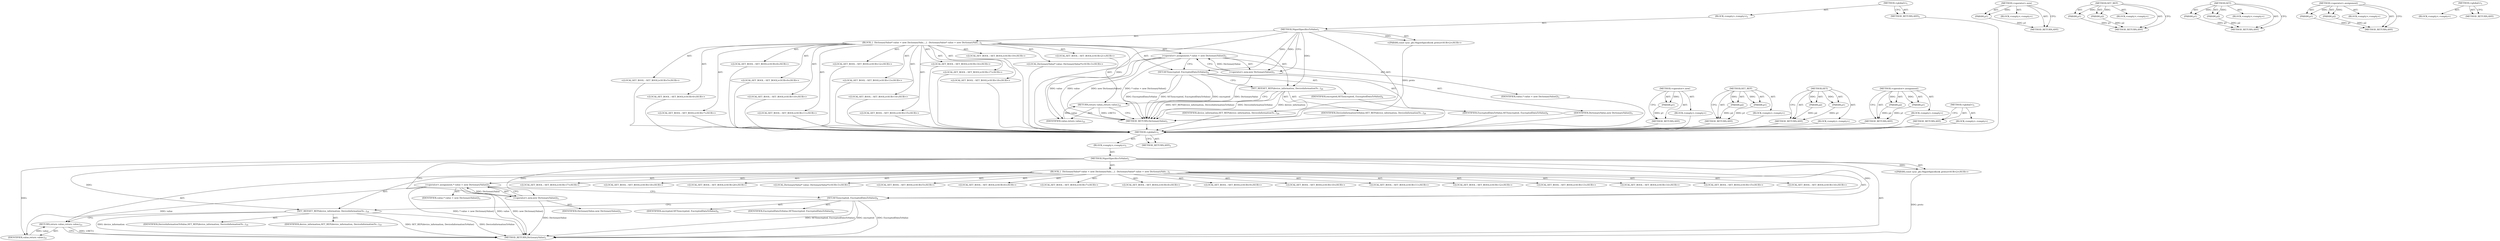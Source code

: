 digraph "&lt;global&gt;" {
vulnerable_6 [label=<(METHOD,&lt;global&gt;)<SUB>1</SUB>>];
vulnerable_7 [label=<(BLOCK,&lt;empty&gt;,&lt;empty&gt;)<SUB>1</SUB>>];
vulnerable_8 [label=<(METHOD,NigoriSpecificsToValue)<SUB>1</SUB>>];
vulnerable_9 [label="<(PARAM,const sync_pb::NigoriSpecifics&amp; proto)<SUB>2</SUB>>"];
vulnerable_10 [label=<(BLOCK,{
  DictionaryValue* value = new DictionaryValu...,{
  DictionaryValue* value = new DictionaryValu...)<SUB>2</SUB>>];
vulnerable_11 [label="<(LOCAL,DictionaryValue* value: DictionaryValue*)<SUB>3</SUB>>"];
vulnerable_12 [label=<(&lt;operator&gt;.assignment,* value = new DictionaryValue())<SUB>3</SUB>>];
vulnerable_13 [label=<(IDENTIFIER,value,* value = new DictionaryValue())<SUB>3</SUB>>];
vulnerable_14 [label=<(&lt;operator&gt;.new,new DictionaryValue())<SUB>3</SUB>>];
vulnerable_15 [label=<(IDENTIFIER,DictionaryValue,new DictionaryValue())<SUB>3</SUB>>];
vulnerable_16 [label=<(SET,SET(encrypted, EncryptedDataToValue))<SUB>4</SUB>>];
vulnerable_17 [label=<(IDENTIFIER,encrypted,SET(encrypted, EncryptedDataToValue))<SUB>4</SUB>>];
vulnerable_18 [label=<(IDENTIFIER,EncryptedDataToValue,SET(encrypted, EncryptedDataToValue))<SUB>4</SUB>>];
vulnerable_19 [label="<(LOCAL,SET_BOOL : SET_BOOL)<SUB>5</SUB>>"];
vulnerable_20 [label="<(LOCAL,SET_BOOL : SET_BOOL)<SUB>6</SUB>>"];
vulnerable_21 [label="<(LOCAL,SET_BOOL : SET_BOOL)<SUB>7</SUB>>"];
vulnerable_22 [label="<(LOCAL,SET_BOOL : SET_BOOL)<SUB>8</SUB>>"];
vulnerable_23 [label="<(LOCAL,SET_BOOL : SET_BOOL)<SUB>9</SUB>>"];
vulnerable_24 [label="<(LOCAL,SET_BOOL : SET_BOOL)<SUB>10</SUB>>"];
vulnerable_25 [label="<(LOCAL,SET_BOOL : SET_BOOL)<SUB>11</SUB>>"];
vulnerable_26 [label="<(LOCAL,SET_BOOL : SET_BOOL)<SUB>12</SUB>>"];
vulnerable_27 [label="<(LOCAL,SET_BOOL : SET_BOOL)<SUB>13</SUB>>"];
vulnerable_28 [label="<(LOCAL,SET_BOOL : SET_BOOL)<SUB>14</SUB>>"];
vulnerable_29 [label="<(LOCAL,SET_BOOL : SET_BOOL)<SUB>15</SUB>>"];
vulnerable_30 [label="<(LOCAL,SET_BOOL : SET_BOOL)<SUB>16</SUB>>"];
vulnerable_31 [label="<(LOCAL,SET_BOOL : SET_BOOL)<SUB>17</SUB>>"];
vulnerable_32 [label="<(LOCAL,SET_BOOL : SET_BOOL)<SUB>18</SUB>>"];
vulnerable_33 [label="<(LOCAL,SET_BOOL : SET_BOOL)<SUB>19</SUB>>"];
vulnerable_34 [label=<(SET_REP,SET_REP(device_information, DeviceInformationTo...)<SUB>20</SUB>>];
vulnerable_35 [label=<(IDENTIFIER,device_information,SET_REP(device_information, DeviceInformationTo...)<SUB>20</SUB>>];
vulnerable_36 [label=<(IDENTIFIER,DeviceInformationToValue,SET_REP(device_information, DeviceInformationTo...)<SUB>20</SUB>>];
vulnerable_37 [label="<(LOCAL,SET_BOOL : SET_BOOL)<SUB>21</SUB>>"];
vulnerable_38 [label=<(RETURN,return value;,return value;)<SUB>22</SUB>>];
vulnerable_39 [label=<(IDENTIFIER,value,return value;)<SUB>22</SUB>>];
vulnerable_40 [label=<(METHOD_RETURN,DictionaryValue)<SUB>1</SUB>>];
vulnerable_42 [label=<(METHOD_RETURN,ANY)<SUB>1</SUB>>];
vulnerable_68 [label=<(METHOD,&lt;operator&gt;.new)>];
vulnerable_69 [label=<(PARAM,p1)>];
vulnerable_70 [label=<(BLOCK,&lt;empty&gt;,&lt;empty&gt;)>];
vulnerable_71 [label=<(METHOD_RETURN,ANY)>];
vulnerable_77 [label=<(METHOD,SET_REP)>];
vulnerable_78 [label=<(PARAM,p1)>];
vulnerable_79 [label=<(PARAM,p2)>];
vulnerable_80 [label=<(BLOCK,&lt;empty&gt;,&lt;empty&gt;)>];
vulnerable_81 [label=<(METHOD_RETURN,ANY)>];
vulnerable_72 [label=<(METHOD,SET)>];
vulnerable_73 [label=<(PARAM,p1)>];
vulnerable_74 [label=<(PARAM,p2)>];
vulnerable_75 [label=<(BLOCK,&lt;empty&gt;,&lt;empty&gt;)>];
vulnerable_76 [label=<(METHOD_RETURN,ANY)>];
vulnerable_63 [label=<(METHOD,&lt;operator&gt;.assignment)>];
vulnerable_64 [label=<(PARAM,p1)>];
vulnerable_65 [label=<(PARAM,p2)>];
vulnerable_66 [label=<(BLOCK,&lt;empty&gt;,&lt;empty&gt;)>];
vulnerable_67 [label=<(METHOD_RETURN,ANY)>];
vulnerable_57 [label=<(METHOD,&lt;global&gt;)<SUB>1</SUB>>];
vulnerable_58 [label=<(BLOCK,&lt;empty&gt;,&lt;empty&gt;)>];
vulnerable_59 [label=<(METHOD_RETURN,ANY)>];
fixed_6 [label=<(METHOD,&lt;global&gt;)<SUB>1</SUB>>];
fixed_7 [label=<(BLOCK,&lt;empty&gt;,&lt;empty&gt;)<SUB>1</SUB>>];
fixed_8 [label=<(METHOD,NigoriSpecificsToValue)<SUB>1</SUB>>];
fixed_9 [label="<(PARAM,const sync_pb::NigoriSpecifics&amp; proto)<SUB>2</SUB>>"];
fixed_10 [label=<(BLOCK,{
  DictionaryValue* value = new DictionaryValu...,{
  DictionaryValue* value = new DictionaryValu...)<SUB>2</SUB>>];
fixed_11 [label="<(LOCAL,DictionaryValue* value: DictionaryValue*)<SUB>3</SUB>>"];
fixed_12 [label=<(&lt;operator&gt;.assignment,* value = new DictionaryValue())<SUB>3</SUB>>];
fixed_13 [label=<(IDENTIFIER,value,* value = new DictionaryValue())<SUB>3</SUB>>];
fixed_14 [label=<(&lt;operator&gt;.new,new DictionaryValue())<SUB>3</SUB>>];
fixed_15 [label=<(IDENTIFIER,DictionaryValue,new DictionaryValue())<SUB>3</SUB>>];
fixed_16 [label=<(SET,SET(encrypted, EncryptedDataToValue))<SUB>4</SUB>>];
fixed_17 [label=<(IDENTIFIER,encrypted,SET(encrypted, EncryptedDataToValue))<SUB>4</SUB>>];
fixed_18 [label=<(IDENTIFIER,EncryptedDataToValue,SET(encrypted, EncryptedDataToValue))<SUB>4</SUB>>];
fixed_19 [label="<(LOCAL,SET_BOOL : SET_BOOL)<SUB>5</SUB>>"];
fixed_20 [label="<(LOCAL,SET_BOOL : SET_BOOL)<SUB>6</SUB>>"];
fixed_21 [label="<(LOCAL,SET_BOOL : SET_BOOL)<SUB>7</SUB>>"];
fixed_22 [label="<(LOCAL,SET_BOOL : SET_BOOL)<SUB>8</SUB>>"];
fixed_23 [label="<(LOCAL,SET_BOOL : SET_BOOL)<SUB>9</SUB>>"];
fixed_24 [label="<(LOCAL,SET_BOOL : SET_BOOL)<SUB>10</SUB>>"];
fixed_25 [label="<(LOCAL,SET_BOOL : SET_BOOL)<SUB>11</SUB>>"];
fixed_26 [label="<(LOCAL,SET_BOOL : SET_BOOL)<SUB>12</SUB>>"];
fixed_27 [label="<(LOCAL,SET_BOOL : SET_BOOL)<SUB>13</SUB>>"];
fixed_28 [label="<(LOCAL,SET_BOOL : SET_BOOL)<SUB>14</SUB>>"];
fixed_29 [label="<(LOCAL,SET_BOOL : SET_BOOL)<SUB>15</SUB>>"];
fixed_30 [label="<(LOCAL,SET_BOOL : SET_BOOL)<SUB>16</SUB>>"];
fixed_31 [label="<(LOCAL,SET_BOOL : SET_BOOL)<SUB>17</SUB>>"];
fixed_32 [label="<(LOCAL,SET_BOOL : SET_BOOL)<SUB>18</SUB>>"];
fixed_33 [label=<(SET_REP,SET_REP(device_information, DeviceInformationTo...)<SUB>19</SUB>>];
fixed_34 [label=<(IDENTIFIER,device_information,SET_REP(device_information, DeviceInformationTo...)<SUB>19</SUB>>];
fixed_35 [label=<(IDENTIFIER,DeviceInformationToValue,SET_REP(device_information, DeviceInformationTo...)<SUB>19</SUB>>];
fixed_36 [label="<(LOCAL,SET_BOOL : SET_BOOL)<SUB>20</SUB>>"];
fixed_37 [label=<(RETURN,return value;,return value;)<SUB>21</SUB>>];
fixed_38 [label=<(IDENTIFIER,value,return value;)<SUB>21</SUB>>];
fixed_39 [label=<(METHOD_RETURN,DictionaryValue)<SUB>1</SUB>>];
fixed_41 [label=<(METHOD_RETURN,ANY)<SUB>1</SUB>>];
fixed_67 [label=<(METHOD,&lt;operator&gt;.new)>];
fixed_68 [label=<(PARAM,p1)>];
fixed_69 [label=<(BLOCK,&lt;empty&gt;,&lt;empty&gt;)>];
fixed_70 [label=<(METHOD_RETURN,ANY)>];
fixed_76 [label=<(METHOD,SET_REP)>];
fixed_77 [label=<(PARAM,p1)>];
fixed_78 [label=<(PARAM,p2)>];
fixed_79 [label=<(BLOCK,&lt;empty&gt;,&lt;empty&gt;)>];
fixed_80 [label=<(METHOD_RETURN,ANY)>];
fixed_71 [label=<(METHOD,SET)>];
fixed_72 [label=<(PARAM,p1)>];
fixed_73 [label=<(PARAM,p2)>];
fixed_74 [label=<(BLOCK,&lt;empty&gt;,&lt;empty&gt;)>];
fixed_75 [label=<(METHOD_RETURN,ANY)>];
fixed_62 [label=<(METHOD,&lt;operator&gt;.assignment)>];
fixed_63 [label=<(PARAM,p1)>];
fixed_64 [label=<(PARAM,p2)>];
fixed_65 [label=<(BLOCK,&lt;empty&gt;,&lt;empty&gt;)>];
fixed_66 [label=<(METHOD_RETURN,ANY)>];
fixed_56 [label=<(METHOD,&lt;global&gt;)<SUB>1</SUB>>];
fixed_57 [label=<(BLOCK,&lt;empty&gt;,&lt;empty&gt;)>];
fixed_58 [label=<(METHOD_RETURN,ANY)>];
vulnerable_6 -> vulnerable_7  [key=0, label="AST: "];
vulnerable_6 -> vulnerable_42  [key=0, label="AST: "];
vulnerable_6 -> vulnerable_42  [key=1, label="CFG: "];
vulnerable_7 -> vulnerable_8  [key=0, label="AST: "];
vulnerable_8 -> vulnerable_9  [key=0, label="AST: "];
vulnerable_8 -> vulnerable_9  [key=1, label="DDG: "];
vulnerable_8 -> vulnerable_10  [key=0, label="AST: "];
vulnerable_8 -> vulnerable_40  [key=0, label="AST: "];
vulnerable_8 -> vulnerable_14  [key=0, label="CFG: "];
vulnerable_8 -> vulnerable_14  [key=1, label="DDG: "];
vulnerable_8 -> vulnerable_16  [key=0, label="DDG: "];
vulnerable_8 -> vulnerable_34  [key=0, label="DDG: "];
vulnerable_8 -> vulnerable_39  [key=0, label="DDG: "];
vulnerable_9 -> vulnerable_40  [key=0, label="DDG: proto"];
vulnerable_10 -> vulnerable_11  [key=0, label="AST: "];
vulnerable_10 -> vulnerable_12  [key=0, label="AST: "];
vulnerable_10 -> vulnerable_16  [key=0, label="AST: "];
vulnerable_10 -> vulnerable_19  [key=0, label="AST: "];
vulnerable_10 -> vulnerable_20  [key=0, label="AST: "];
vulnerable_10 -> vulnerable_21  [key=0, label="AST: "];
vulnerable_10 -> vulnerable_22  [key=0, label="AST: "];
vulnerable_10 -> vulnerable_23  [key=0, label="AST: "];
vulnerable_10 -> vulnerable_24  [key=0, label="AST: "];
vulnerable_10 -> vulnerable_25  [key=0, label="AST: "];
vulnerable_10 -> vulnerable_26  [key=0, label="AST: "];
vulnerable_10 -> vulnerable_27  [key=0, label="AST: "];
vulnerable_10 -> vulnerable_28  [key=0, label="AST: "];
vulnerable_10 -> vulnerable_29  [key=0, label="AST: "];
vulnerable_10 -> vulnerable_30  [key=0, label="AST: "];
vulnerable_10 -> vulnerable_31  [key=0, label="AST: "];
vulnerable_10 -> vulnerable_32  [key=0, label="AST: "];
vulnerable_10 -> vulnerable_33  [key=0, label="AST: "];
vulnerable_10 -> vulnerable_34  [key=0, label="AST: "];
vulnerable_10 -> vulnerable_37  [key=0, label="AST: "];
vulnerable_10 -> vulnerable_38  [key=0, label="AST: "];
vulnerable_11 -> fixed_6  [key=0];
vulnerable_12 -> vulnerable_13  [key=0, label="AST: "];
vulnerable_12 -> vulnerable_14  [key=0, label="AST: "];
vulnerable_12 -> vulnerable_16  [key=0, label="CFG: "];
vulnerable_12 -> vulnerable_40  [key=0, label="DDG: value"];
vulnerable_12 -> vulnerable_40  [key=1, label="DDG: new DictionaryValue()"];
vulnerable_12 -> vulnerable_40  [key=2, label="DDG: * value = new DictionaryValue()"];
vulnerable_12 -> vulnerable_39  [key=0, label="DDG: value"];
vulnerable_13 -> fixed_6  [key=0];
vulnerable_14 -> vulnerable_15  [key=0, label="AST: "];
vulnerable_14 -> vulnerable_12  [key=0, label="CFG: "];
vulnerable_14 -> vulnerable_12  [key=1, label="DDG: DictionaryValue"];
vulnerable_14 -> vulnerable_40  [key=0, label="DDG: DictionaryValue"];
vulnerable_15 -> fixed_6  [key=0];
vulnerable_16 -> vulnerable_17  [key=0, label="AST: "];
vulnerable_16 -> vulnerable_18  [key=0, label="AST: "];
vulnerable_16 -> vulnerable_34  [key=0, label="CFG: "];
vulnerable_16 -> vulnerable_40  [key=0, label="DDG: EncryptedDataToValue"];
vulnerable_16 -> vulnerable_40  [key=1, label="DDG: SET(encrypted, EncryptedDataToValue)"];
vulnerable_16 -> vulnerable_40  [key=2, label="DDG: encrypted"];
vulnerable_17 -> fixed_6  [key=0];
vulnerable_18 -> fixed_6  [key=0];
vulnerable_19 -> fixed_6  [key=0];
vulnerable_20 -> fixed_6  [key=0];
vulnerable_21 -> fixed_6  [key=0];
vulnerable_22 -> fixed_6  [key=0];
vulnerable_23 -> fixed_6  [key=0];
vulnerable_24 -> fixed_6  [key=0];
vulnerable_25 -> fixed_6  [key=0];
vulnerable_26 -> fixed_6  [key=0];
vulnerable_27 -> fixed_6  [key=0];
vulnerable_28 -> fixed_6  [key=0];
vulnerable_29 -> fixed_6  [key=0];
vulnerable_30 -> fixed_6  [key=0];
vulnerable_31 -> fixed_6  [key=0];
vulnerable_32 -> fixed_6  [key=0];
vulnerable_33 -> fixed_6  [key=0];
vulnerable_34 -> vulnerable_35  [key=0, label="AST: "];
vulnerable_34 -> vulnerable_36  [key=0, label="AST: "];
vulnerable_34 -> vulnerable_38  [key=0, label="CFG: "];
vulnerable_34 -> vulnerable_40  [key=0, label="DDG: device_information"];
vulnerable_34 -> vulnerable_40  [key=1, label="DDG: SET_REP(device_information, DeviceInformationToValue)"];
vulnerable_34 -> vulnerable_40  [key=2, label="DDG: DeviceInformationToValue"];
vulnerable_35 -> fixed_6  [key=0];
vulnerable_36 -> fixed_6  [key=0];
vulnerable_37 -> fixed_6  [key=0];
vulnerable_38 -> vulnerable_39  [key=0, label="AST: "];
vulnerable_38 -> vulnerable_40  [key=0, label="CFG: "];
vulnerable_38 -> vulnerable_40  [key=1, label="DDG: &lt;RET&gt;"];
vulnerable_39 -> vulnerable_38  [key=0, label="DDG: value"];
vulnerable_40 -> fixed_6  [key=0];
vulnerable_42 -> fixed_6  [key=0];
vulnerable_68 -> vulnerable_69  [key=0, label="AST: "];
vulnerable_68 -> vulnerable_69  [key=1, label="DDG: "];
vulnerable_68 -> vulnerable_70  [key=0, label="AST: "];
vulnerable_68 -> vulnerable_71  [key=0, label="AST: "];
vulnerable_68 -> vulnerable_71  [key=1, label="CFG: "];
vulnerable_69 -> vulnerable_71  [key=0, label="DDG: p1"];
vulnerable_70 -> fixed_6  [key=0];
vulnerable_71 -> fixed_6  [key=0];
vulnerable_77 -> vulnerable_78  [key=0, label="AST: "];
vulnerable_77 -> vulnerable_78  [key=1, label="DDG: "];
vulnerable_77 -> vulnerable_80  [key=0, label="AST: "];
vulnerable_77 -> vulnerable_79  [key=0, label="AST: "];
vulnerable_77 -> vulnerable_79  [key=1, label="DDG: "];
vulnerable_77 -> vulnerable_81  [key=0, label="AST: "];
vulnerable_77 -> vulnerable_81  [key=1, label="CFG: "];
vulnerable_78 -> vulnerable_81  [key=0, label="DDG: p1"];
vulnerable_79 -> vulnerable_81  [key=0, label="DDG: p2"];
vulnerable_80 -> fixed_6  [key=0];
vulnerable_81 -> fixed_6  [key=0];
vulnerable_72 -> vulnerable_73  [key=0, label="AST: "];
vulnerable_72 -> vulnerable_73  [key=1, label="DDG: "];
vulnerable_72 -> vulnerable_75  [key=0, label="AST: "];
vulnerable_72 -> vulnerable_74  [key=0, label="AST: "];
vulnerable_72 -> vulnerable_74  [key=1, label="DDG: "];
vulnerable_72 -> vulnerable_76  [key=0, label="AST: "];
vulnerable_72 -> vulnerable_76  [key=1, label="CFG: "];
vulnerable_73 -> vulnerable_76  [key=0, label="DDG: p1"];
vulnerable_74 -> vulnerable_76  [key=0, label="DDG: p2"];
vulnerable_75 -> fixed_6  [key=0];
vulnerable_76 -> fixed_6  [key=0];
vulnerable_63 -> vulnerable_64  [key=0, label="AST: "];
vulnerable_63 -> vulnerable_64  [key=1, label="DDG: "];
vulnerable_63 -> vulnerable_66  [key=0, label="AST: "];
vulnerable_63 -> vulnerable_65  [key=0, label="AST: "];
vulnerable_63 -> vulnerable_65  [key=1, label="DDG: "];
vulnerable_63 -> vulnerable_67  [key=0, label="AST: "];
vulnerable_63 -> vulnerable_67  [key=1, label="CFG: "];
vulnerable_64 -> vulnerable_67  [key=0, label="DDG: p1"];
vulnerable_65 -> vulnerable_67  [key=0, label="DDG: p2"];
vulnerable_66 -> fixed_6  [key=0];
vulnerable_67 -> fixed_6  [key=0];
vulnerable_57 -> vulnerable_58  [key=0, label="AST: "];
vulnerable_57 -> vulnerable_59  [key=0, label="AST: "];
vulnerable_57 -> vulnerable_59  [key=1, label="CFG: "];
vulnerable_58 -> fixed_6  [key=0];
vulnerable_59 -> fixed_6  [key=0];
fixed_6 -> fixed_7  [key=0, label="AST: "];
fixed_6 -> fixed_41  [key=0, label="AST: "];
fixed_6 -> fixed_41  [key=1, label="CFG: "];
fixed_7 -> fixed_8  [key=0, label="AST: "];
fixed_8 -> fixed_9  [key=0, label="AST: "];
fixed_8 -> fixed_9  [key=1, label="DDG: "];
fixed_8 -> fixed_10  [key=0, label="AST: "];
fixed_8 -> fixed_39  [key=0, label="AST: "];
fixed_8 -> fixed_14  [key=0, label="CFG: "];
fixed_8 -> fixed_14  [key=1, label="DDG: "];
fixed_8 -> fixed_16  [key=0, label="DDG: "];
fixed_8 -> fixed_33  [key=0, label="DDG: "];
fixed_8 -> fixed_38  [key=0, label="DDG: "];
fixed_9 -> fixed_39  [key=0, label="DDG: proto"];
fixed_10 -> fixed_11  [key=0, label="AST: "];
fixed_10 -> fixed_12  [key=0, label="AST: "];
fixed_10 -> fixed_16  [key=0, label="AST: "];
fixed_10 -> fixed_19  [key=0, label="AST: "];
fixed_10 -> fixed_20  [key=0, label="AST: "];
fixed_10 -> fixed_21  [key=0, label="AST: "];
fixed_10 -> fixed_22  [key=0, label="AST: "];
fixed_10 -> fixed_23  [key=0, label="AST: "];
fixed_10 -> fixed_24  [key=0, label="AST: "];
fixed_10 -> fixed_25  [key=0, label="AST: "];
fixed_10 -> fixed_26  [key=0, label="AST: "];
fixed_10 -> fixed_27  [key=0, label="AST: "];
fixed_10 -> fixed_28  [key=0, label="AST: "];
fixed_10 -> fixed_29  [key=0, label="AST: "];
fixed_10 -> fixed_30  [key=0, label="AST: "];
fixed_10 -> fixed_31  [key=0, label="AST: "];
fixed_10 -> fixed_32  [key=0, label="AST: "];
fixed_10 -> fixed_33  [key=0, label="AST: "];
fixed_10 -> fixed_36  [key=0, label="AST: "];
fixed_10 -> fixed_37  [key=0, label="AST: "];
fixed_12 -> fixed_13  [key=0, label="AST: "];
fixed_12 -> fixed_14  [key=0, label="AST: "];
fixed_12 -> fixed_16  [key=0, label="CFG: "];
fixed_12 -> fixed_39  [key=0, label="DDG: value"];
fixed_12 -> fixed_39  [key=1, label="DDG: new DictionaryValue()"];
fixed_12 -> fixed_39  [key=2, label="DDG: * value = new DictionaryValue()"];
fixed_12 -> fixed_38  [key=0, label="DDG: value"];
fixed_14 -> fixed_15  [key=0, label="AST: "];
fixed_14 -> fixed_12  [key=0, label="CFG: "];
fixed_14 -> fixed_12  [key=1, label="DDG: DictionaryValue"];
fixed_14 -> fixed_39  [key=0, label="DDG: DictionaryValue"];
fixed_16 -> fixed_17  [key=0, label="AST: "];
fixed_16 -> fixed_18  [key=0, label="AST: "];
fixed_16 -> fixed_33  [key=0, label="CFG: "];
fixed_16 -> fixed_39  [key=0, label="DDG: EncryptedDataToValue"];
fixed_16 -> fixed_39  [key=1, label="DDG: SET(encrypted, EncryptedDataToValue)"];
fixed_16 -> fixed_39  [key=2, label="DDG: encrypted"];
fixed_33 -> fixed_34  [key=0, label="AST: "];
fixed_33 -> fixed_35  [key=0, label="AST: "];
fixed_33 -> fixed_37  [key=0, label="CFG: "];
fixed_33 -> fixed_39  [key=0, label="DDG: device_information"];
fixed_33 -> fixed_39  [key=1, label="DDG: SET_REP(device_information, DeviceInformationToValue)"];
fixed_33 -> fixed_39  [key=2, label="DDG: DeviceInformationToValue"];
fixed_37 -> fixed_38  [key=0, label="AST: "];
fixed_37 -> fixed_39  [key=0, label="CFG: "];
fixed_37 -> fixed_39  [key=1, label="DDG: &lt;RET&gt;"];
fixed_38 -> fixed_37  [key=0, label="DDG: value"];
fixed_67 -> fixed_68  [key=0, label="AST: "];
fixed_67 -> fixed_68  [key=1, label="DDG: "];
fixed_67 -> fixed_69  [key=0, label="AST: "];
fixed_67 -> fixed_70  [key=0, label="AST: "];
fixed_67 -> fixed_70  [key=1, label="CFG: "];
fixed_68 -> fixed_70  [key=0, label="DDG: p1"];
fixed_76 -> fixed_77  [key=0, label="AST: "];
fixed_76 -> fixed_77  [key=1, label="DDG: "];
fixed_76 -> fixed_79  [key=0, label="AST: "];
fixed_76 -> fixed_78  [key=0, label="AST: "];
fixed_76 -> fixed_78  [key=1, label="DDG: "];
fixed_76 -> fixed_80  [key=0, label="AST: "];
fixed_76 -> fixed_80  [key=1, label="CFG: "];
fixed_77 -> fixed_80  [key=0, label="DDG: p1"];
fixed_78 -> fixed_80  [key=0, label="DDG: p2"];
fixed_71 -> fixed_72  [key=0, label="AST: "];
fixed_71 -> fixed_72  [key=1, label="DDG: "];
fixed_71 -> fixed_74  [key=0, label="AST: "];
fixed_71 -> fixed_73  [key=0, label="AST: "];
fixed_71 -> fixed_73  [key=1, label="DDG: "];
fixed_71 -> fixed_75  [key=0, label="AST: "];
fixed_71 -> fixed_75  [key=1, label="CFG: "];
fixed_72 -> fixed_75  [key=0, label="DDG: p1"];
fixed_73 -> fixed_75  [key=0, label="DDG: p2"];
fixed_62 -> fixed_63  [key=0, label="AST: "];
fixed_62 -> fixed_63  [key=1, label="DDG: "];
fixed_62 -> fixed_65  [key=0, label="AST: "];
fixed_62 -> fixed_64  [key=0, label="AST: "];
fixed_62 -> fixed_64  [key=1, label="DDG: "];
fixed_62 -> fixed_66  [key=0, label="AST: "];
fixed_62 -> fixed_66  [key=1, label="CFG: "];
fixed_63 -> fixed_66  [key=0, label="DDG: p1"];
fixed_64 -> fixed_66  [key=0, label="DDG: p2"];
fixed_56 -> fixed_57  [key=0, label="AST: "];
fixed_56 -> fixed_58  [key=0, label="AST: "];
fixed_56 -> fixed_58  [key=1, label="CFG: "];
}
